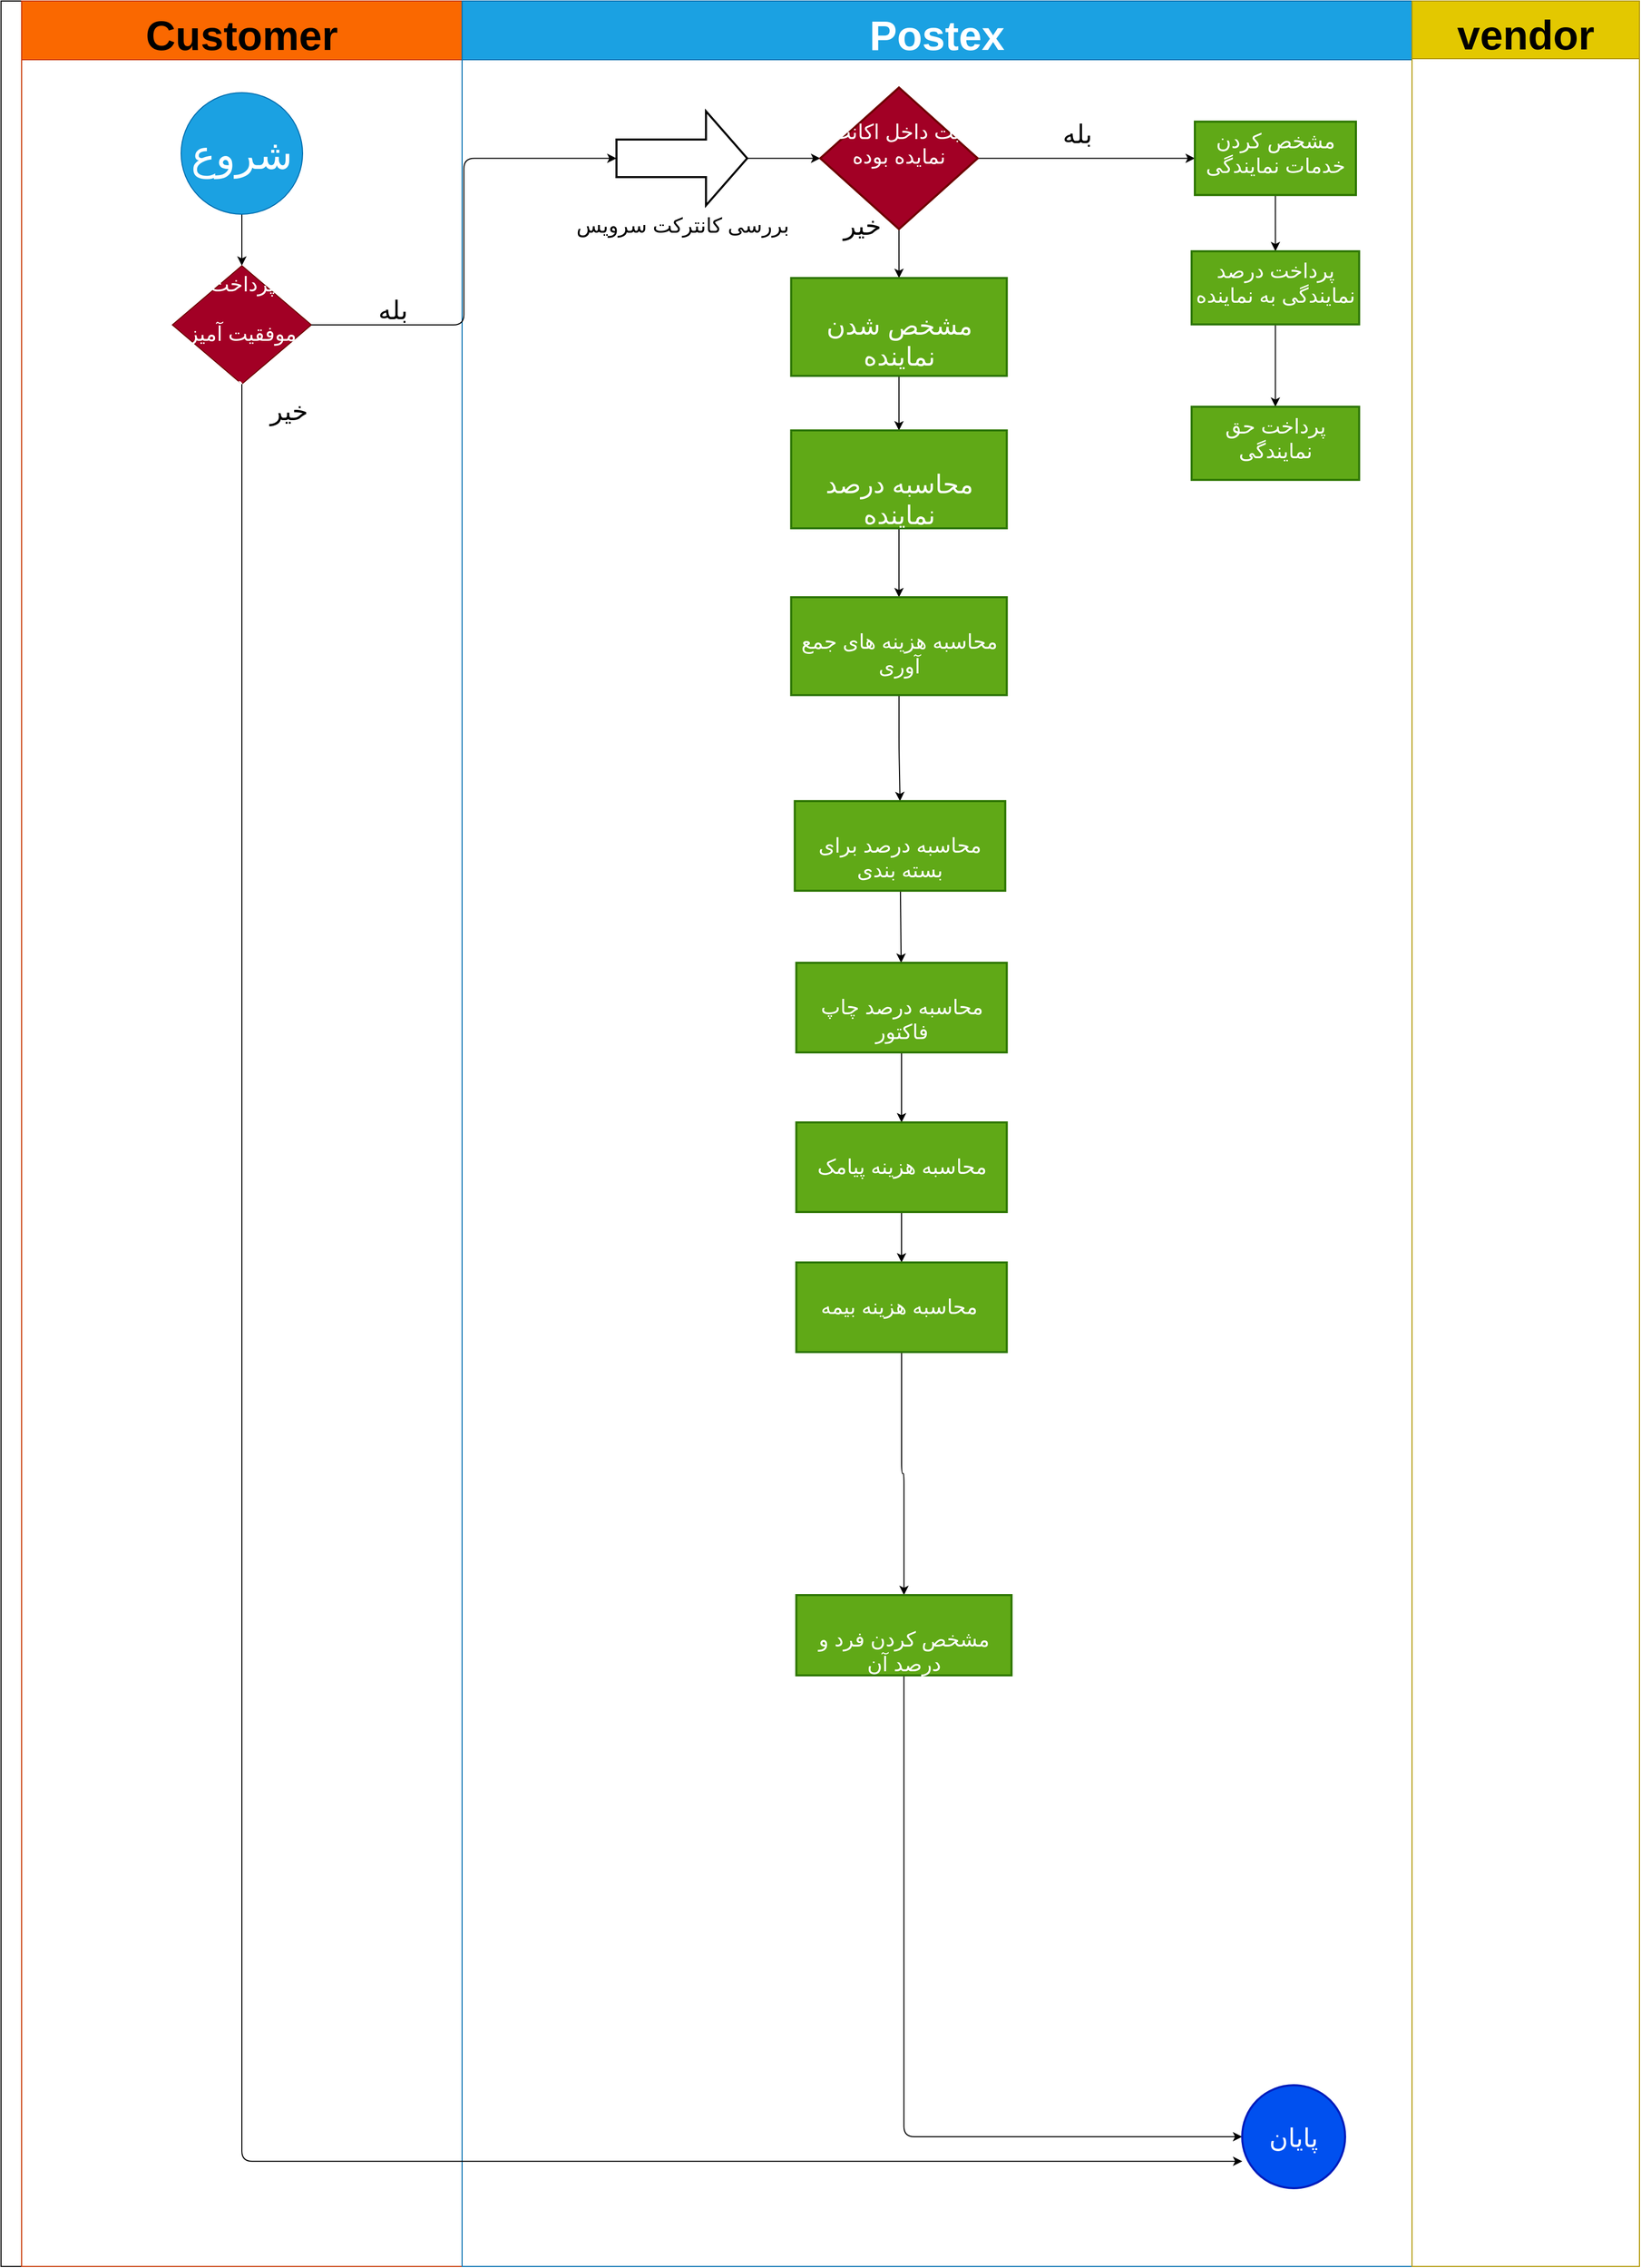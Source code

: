 <mxfile>
    <diagram id="9_zeW4CJBt5na4371-h7" name="Page-1">
        <mxGraphModel dx="1060" dy="567" grid="0" gridSize="10" guides="1" tooltips="1" connect="1" arrows="1" fold="1" page="1" pageScale="1" pageWidth="1654" pageHeight="2336" math="0" shadow="0">
            <root>
                <mxCell id="0"/>
                <mxCell id="1" parent="0"/>
                <mxCell id="54" value="" style="swimlane;childLayout=stackLayout;resizeParent=1;resizeParentMax=0;startSize=20;horizontal=0;horizontalStack=1;fontSize=20;" parent="1" vertex="1">
                    <mxGeometry x="39" y="43" width="1592" height="2200" as="geometry"/>
                </mxCell>
                <mxCell id="55" value="Customer" style="swimlane;startSize=57;fontSize=40;fillColor=#fa6800;fontColor=#000000;strokeColor=#C73500;" parent="54" vertex="1">
                    <mxGeometry x="20" width="428" height="2200" as="geometry"/>
                </mxCell>
                <mxCell id="60" value="" style="edgeStyle=orthogonalEdgeStyle;html=1;fontSize=40;" parent="55" source="58" target="59" edge="1">
                    <mxGeometry relative="1" as="geometry"/>
                </mxCell>
                <mxCell id="58" value="شروع" style="ellipse;whiteSpace=wrap;html=1;aspect=fixed;fontSize=40;fillColor=#1ba1e2;fontColor=#ffffff;strokeColor=#006EAF;" parent="55" vertex="1">
                    <mxGeometry x="155" y="89" width="118" height="118" as="geometry"/>
                </mxCell>
                <mxCell id="59" value="&lt;font style=&quot;font-size: 20px&quot;&gt;پرداخت موفقیت آمیز بوده&lt;/font&gt;" style="rhombus;whiteSpace=wrap;html=1;fontSize=40;fillColor=#a20025;strokeColor=#6F0000;fontColor=#ffffff;" parent="55" vertex="1">
                    <mxGeometry x="146.5" y="257" width="135" height="115" as="geometry"/>
                </mxCell>
                <mxCell id="112" value="خیر" style="text;html=1;strokeColor=none;fillColor=none;align=center;verticalAlign=middle;whiteSpace=wrap;rounded=0;fontSize=25;" parent="55" vertex="1">
                    <mxGeometry x="230" y="382" width="60" height="30" as="geometry"/>
                </mxCell>
                <mxCell id="56" value="Postex" style="swimlane;startSize=57;fontSize=40;fillColor=#1ba1e2;fontColor=#ffffff;strokeColor=#006EAF;" parent="54" vertex="1">
                    <mxGeometry x="448" width="923" height="2200" as="geometry"/>
                </mxCell>
                <mxCell id="69" value="" style="edgeStyle=orthogonalEdgeStyle;html=1;fontSize=20;" parent="56" source="63" target="68" edge="1">
                    <mxGeometry relative="1" as="geometry"/>
                </mxCell>
                <mxCell id="63" value="بررسی کانترکت سرویس" style="verticalLabelPosition=bottom;verticalAlign=top;html=1;strokeWidth=2;shape=mxgraph.arrows2.arrow;dy=0.6;dx=40;notch=0;fontSize=20;" parent="56" vertex="1">
                    <mxGeometry x="150" y="107" width="127" height="91.5" as="geometry"/>
                </mxCell>
                <mxCell id="71" value="" style="edgeStyle=orthogonalEdgeStyle;html=1;fontSize=20;" parent="56" source="68" target="70" edge="1">
                    <mxGeometry relative="1" as="geometry"/>
                </mxCell>
                <mxCell id="97" value="" style="edgeStyle=orthogonalEdgeStyle;html=1;fontSize=25;" parent="56" source="68" target="96" edge="1">
                    <mxGeometry relative="1" as="geometry"/>
                </mxCell>
                <mxCell id="68" value="&lt;br&gt;ثبت داخل اکانت نمایده بوده" style="rhombus;whiteSpace=wrap;html=1;fontSize=20;verticalAlign=top;strokeWidth=2;fillColor=#a20025;fontColor=#ffffff;strokeColor=#6F0000;" parent="56" vertex="1">
                    <mxGeometry x="348" y="84" width="153" height="137.5" as="geometry"/>
                </mxCell>
                <mxCell id="73" value="" style="edgeStyle=orthogonalEdgeStyle;html=1;fontSize=25;" parent="56" source="70" target="72" edge="1">
                    <mxGeometry relative="1" as="geometry"/>
                </mxCell>
                <mxCell id="70" value="&lt;br&gt;&lt;font style=&quot;font-size: 25px&quot;&gt;مشخص شدن نماینده&lt;/font&gt;" style="whiteSpace=wrap;html=1;fontSize=20;verticalAlign=top;fillColor=#60a917;strokeColor=#2D7600;fontColor=#ffffff;strokeWidth=2;" parent="56" vertex="1">
                    <mxGeometry x="319.75" y="269" width="209.5" height="95" as="geometry"/>
                </mxCell>
                <mxCell id="75" value="" style="edgeStyle=orthogonalEdgeStyle;html=1;fontSize=25;" parent="56" source="72" target="74" edge="1">
                    <mxGeometry relative="1" as="geometry"/>
                </mxCell>
                <mxCell id="72" value="&lt;font style=&quot;font-size: 25px&quot;&gt;&lt;br&gt;محاسبه درصد نماینده&lt;/font&gt;" style="whiteSpace=wrap;html=1;fontSize=20;verticalAlign=top;fillColor=#60a917;strokeColor=#2D7600;fontColor=#ffffff;strokeWidth=2;" parent="56" vertex="1">
                    <mxGeometry x="319.75" y="417" width="209.5" height="95" as="geometry"/>
                </mxCell>
                <mxCell id="77" value="" style="edgeStyle=orthogonalEdgeStyle;html=1;fontSize=25;entryX=0.5;entryY=0;entryDx=0;entryDy=0;" parent="56" source="74" target="78" edge="1">
                    <mxGeometry relative="1" as="geometry">
                        <mxPoint x="424.3" y="735.045" as="targetPoint"/>
                    </mxGeometry>
                </mxCell>
                <mxCell id="74" value="&lt;br&gt;محاسبه هزینه های جمع آوری" style="whiteSpace=wrap;html=1;fontSize=20;verticalAlign=top;fillColor=#60a917;strokeColor=#2D7600;fontColor=#ffffff;strokeWidth=2;" parent="56" vertex="1">
                    <mxGeometry x="319.75" y="579" width="209.5" height="95" as="geometry"/>
                </mxCell>
                <mxCell id="116" value="" style="edgeStyle=none;html=1;" edge="1" parent="56" source="78" target="80">
                    <mxGeometry relative="1" as="geometry"/>
                </mxCell>
                <mxCell id="78" value="&lt;br&gt;محاسبه درصد برای بسته بندی" style="whiteSpace=wrap;html=1;fontSize=20;verticalAlign=top;fillColor=#60a917;strokeColor=#2D7600;fontColor=#ffffff;strokeWidth=2;" parent="56" vertex="1">
                    <mxGeometry x="323.25" y="777" width="204.5" height="87" as="geometry"/>
                </mxCell>
                <mxCell id="86" value="" style="edgeStyle=orthogonalEdgeStyle;html=1;fontSize=25;" parent="56" source="80" target="85" edge="1">
                    <mxGeometry relative="1" as="geometry"/>
                </mxCell>
                <mxCell id="88" value="" style="edgeStyle=orthogonalEdgeStyle;html=1;fontSize=25;" parent="56" source="85" target="87" edge="1">
                    <mxGeometry relative="1" as="geometry"/>
                </mxCell>
                <mxCell id="85" value="&lt;br&gt;محاسبه هزینه پیامک" style="whiteSpace=wrap;html=1;fontSize=20;verticalAlign=top;fillColor=#60a917;strokeColor=#2D7600;fontColor=#ffffff;strokeWidth=2;" parent="56" vertex="1">
                    <mxGeometry x="324.75" y="1089" width="204.5" height="87" as="geometry"/>
                </mxCell>
                <mxCell id="90" value="" style="edgeStyle=orthogonalEdgeStyle;html=1;fontSize=25;" parent="56" source="87" target="91" edge="1">
                    <mxGeometry relative="1" as="geometry">
                        <mxPoint x="419" y="1627" as="targetPoint"/>
                    </mxGeometry>
                </mxCell>
                <mxCell id="87" value="&lt;br&gt;محاسبه هزینه بیمه&amp;nbsp;" style="whiteSpace=wrap;html=1;fontSize=20;verticalAlign=top;fillColor=#60a917;strokeColor=#2D7600;fontColor=#ffffff;strokeWidth=2;" parent="56" vertex="1">
                    <mxGeometry x="324.75" y="1225" width="204.5" height="87" as="geometry"/>
                </mxCell>
                <mxCell id="94" style="edgeStyle=orthogonalEdgeStyle;html=1;exitX=0.5;exitY=1;exitDx=0;exitDy=0;entryX=0;entryY=0.5;entryDx=0;entryDy=0;entryPerimeter=0;fontSize=25;" parent="56" source="91" target="93" edge="1">
                    <mxGeometry relative="1" as="geometry"/>
                </mxCell>
                <mxCell id="91" value="&lt;br&gt;مشخص کردن فرد و درصد آن" style="whiteSpace=wrap;html=1;fontSize=20;verticalAlign=top;fillColor=#60a917;strokeColor=#2D7600;fontColor=#ffffff;strokeWidth=2;" parent="56" vertex="1">
                    <mxGeometry x="324.75" y="1548" width="209.13" height="78" as="geometry"/>
                </mxCell>
                <mxCell id="93" value="پایان" style="strokeWidth=2;html=1;shape=mxgraph.flowchart.start_2;whiteSpace=wrap;fontSize=25;fillColor=#0050ef;fontColor=#ffffff;strokeColor=#001DBC;" parent="56" vertex="1">
                    <mxGeometry x="758" y="2024" width="100" height="100" as="geometry"/>
                </mxCell>
                <mxCell id="100" value="" style="edgeStyle=orthogonalEdgeStyle;html=1;fontSize=25;" parent="56" source="96" target="99" edge="1">
                    <mxGeometry relative="1" as="geometry"/>
                </mxCell>
                <mxCell id="96" value="مشخص کردن خدمات نمایندگی" style="whiteSpace=wrap;html=1;fontSize=20;verticalAlign=top;fillColor=#60a917;strokeColor=#2D7600;fontColor=#ffffff;strokeWidth=2;" parent="56" vertex="1">
                    <mxGeometry x="712" y="117.13" width="156.5" height="71.25" as="geometry"/>
                </mxCell>
                <mxCell id="98" value="بله" style="text;html=1;strokeColor=none;fillColor=none;align=center;verticalAlign=middle;whiteSpace=wrap;rounded=0;fontSize=25;" parent="56" vertex="1">
                    <mxGeometry x="568" y="113" width="60" height="30" as="geometry"/>
                </mxCell>
                <mxCell id="114" value="" style="edgeStyle=none;html=1;" parent="56" source="99" target="113" edge="1">
                    <mxGeometry relative="1" as="geometry"/>
                </mxCell>
                <mxCell id="99" value="پرداخت درصد نمایندگی به نماینده" style="whiteSpace=wrap;html=1;fontSize=20;verticalAlign=top;fillColor=#60a917;strokeColor=#2D7600;fontColor=#ffffff;strokeWidth=2;" parent="56" vertex="1">
                    <mxGeometry x="708.88" y="243" width="162.75" height="71.01" as="geometry"/>
                </mxCell>
                <mxCell id="113" value="پرداخت حق نمایندگی" style="whiteSpace=wrap;html=1;fontSize=20;verticalAlign=top;fillColor=#60a917;strokeColor=#2D7600;fontColor=#ffffff;strokeWidth=2;" parent="56" vertex="1">
                    <mxGeometry x="708.88" y="394.01" width="162.75" height="71.01" as="geometry"/>
                </mxCell>
                <mxCell id="80" value="&lt;br&gt;محاسبه درصد چاپ فاکتور" style="whiteSpace=wrap;html=1;fontSize=20;verticalAlign=top;fillColor=#60a917;strokeColor=#2D7600;fontColor=#ffffff;strokeWidth=2;" parent="56" vertex="1">
                    <mxGeometry x="324.75" y="934" width="204.5" height="87" as="geometry"/>
                </mxCell>
                <mxCell id="57" value="vendor" style="swimlane;startSize=56;fontSize=40;fillColor=#e3c800;fontColor=#000000;strokeColor=#B09500;" parent="54" vertex="1">
                    <mxGeometry x="1371" width="221" height="2200" as="geometry"/>
                </mxCell>
                <mxCell id="62" value="" style="edgeStyle=orthogonalEdgeStyle;html=1;fontSize=20;entryX=0;entryY=0.5;entryDx=0;entryDy=0;entryPerimeter=0;" parent="54" source="59" target="63" edge="1">
                    <mxGeometry relative="1" as="geometry">
                        <mxPoint x="703" y="314.571" as="targetPoint"/>
                    </mxGeometry>
                </mxCell>
                <mxCell id="111" style="edgeStyle=orthogonalEdgeStyle;html=1;exitX=0.5;exitY=1;exitDx=0;exitDy=0;entryX=0.001;entryY=0.739;entryDx=0;entryDy=0;entryPerimeter=0;fontSize=25;" parent="54" source="59" target="93" edge="1">
                    <mxGeometry relative="1" as="geometry"/>
                </mxCell>
                <mxCell id="95" value="خیر" style="text;html=1;strokeColor=none;fillColor=none;align=center;verticalAlign=middle;whiteSpace=wrap;rounded=0;fontSize=25;" parent="1" vertex="1">
                    <mxGeometry x="846" y="245" width="60" height="30" as="geometry"/>
                </mxCell>
                <mxCell id="108" value="بله" style="text;html=1;strokeColor=none;fillColor=none;align=center;verticalAlign=middle;whiteSpace=wrap;rounded=0;fontSize=25;" parent="1" vertex="1">
                    <mxGeometry x="390" y="327" width="60" height="30" as="geometry"/>
                </mxCell>
            </root>
        </mxGraphModel>
    </diagram>
</mxfile>